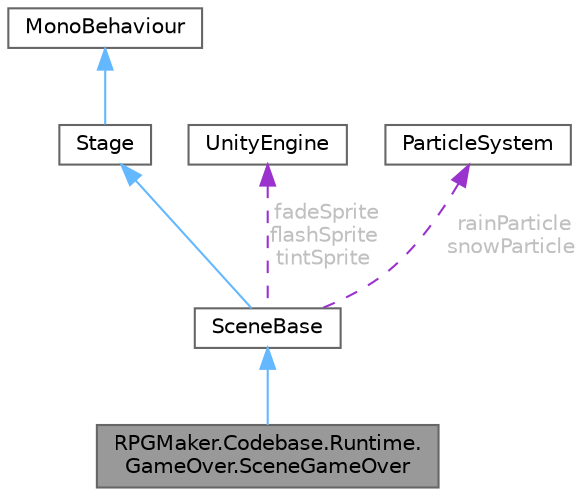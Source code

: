 digraph "RPGMaker.Codebase.Runtime.GameOver.SceneGameOver"
{
 // LATEX_PDF_SIZE
  bgcolor="transparent";
  edge [fontname=Helvetica,fontsize=10,labelfontname=Helvetica,labelfontsize=10];
  node [fontname=Helvetica,fontsize=10,shape=box,height=0.2,width=0.4];
  Node1 [id="Node000001",label="RPGMaker.Codebase.Runtime.\lGameOver.SceneGameOver",height=0.2,width=0.4,color="gray40", fillcolor="grey60", style="filled", fontcolor="black",tooltip="😁 シーン・ゲーム・オーバー"];
  Node2 -> Node1 [id="edge1_Node000001_Node000002",dir="back",color="steelblue1",style="solid",tooltip=" "];
  Node2 [id="Node000002",label="SceneBase",height=0.2,width=0.4,color="gray40", fillcolor="white", style="filled",URL="$d0/d41/class_r_p_g_maker_1_1_codebase_1_1_runtime_1_1_common_1_1_scene_base.html",tooltip="シーン・ベース"];
  Node3 -> Node2 [id="edge2_Node000002_Node000003",dir="back",color="steelblue1",style="solid",tooltip=" "];
  Node3 [id="Node000003",label="Stage",height=0.2,width=0.4,color="gray40", fillcolor="white", style="filled",URL="$d8/d4d/class_r_p_g_maker_1_1_codebase_1_1_runtime_1_1_common_1_1_stage.html",tooltip="ステージ"];
  Node4 -> Node3 [id="edge3_Node000003_Node000004",dir="back",color="steelblue1",style="solid",tooltip=" "];
  Node4 [id="Node000004",label="MonoBehaviour",height=0.2,width=0.4,color="gray40", fillcolor="white", style="filled",tooltip=" "];
  Node5 -> Node2 [id="edge4_Node000002_Node000005",dir="back",color="darkorchid3",style="dashed",tooltip=" ",label=" fadeSprite\nflashSprite\ntintSprite",fontcolor="grey" ];
  Node5 [id="Node000005",label="UnityEngine",height=0.2,width=0.4,color="gray40", fillcolor="white", style="filled",tooltip=" "];
  Node6 -> Node2 [id="edge5_Node000002_Node000006",dir="back",color="darkorchid3",style="dashed",tooltip=" ",label=" rainParticle\nsnowParticle",fontcolor="grey" ];
  Node6 [id="Node000006",label="ParticleSystem",height=0.2,width=0.4,color="gray40", fillcolor="white", style="filled",tooltip=" "];
}
